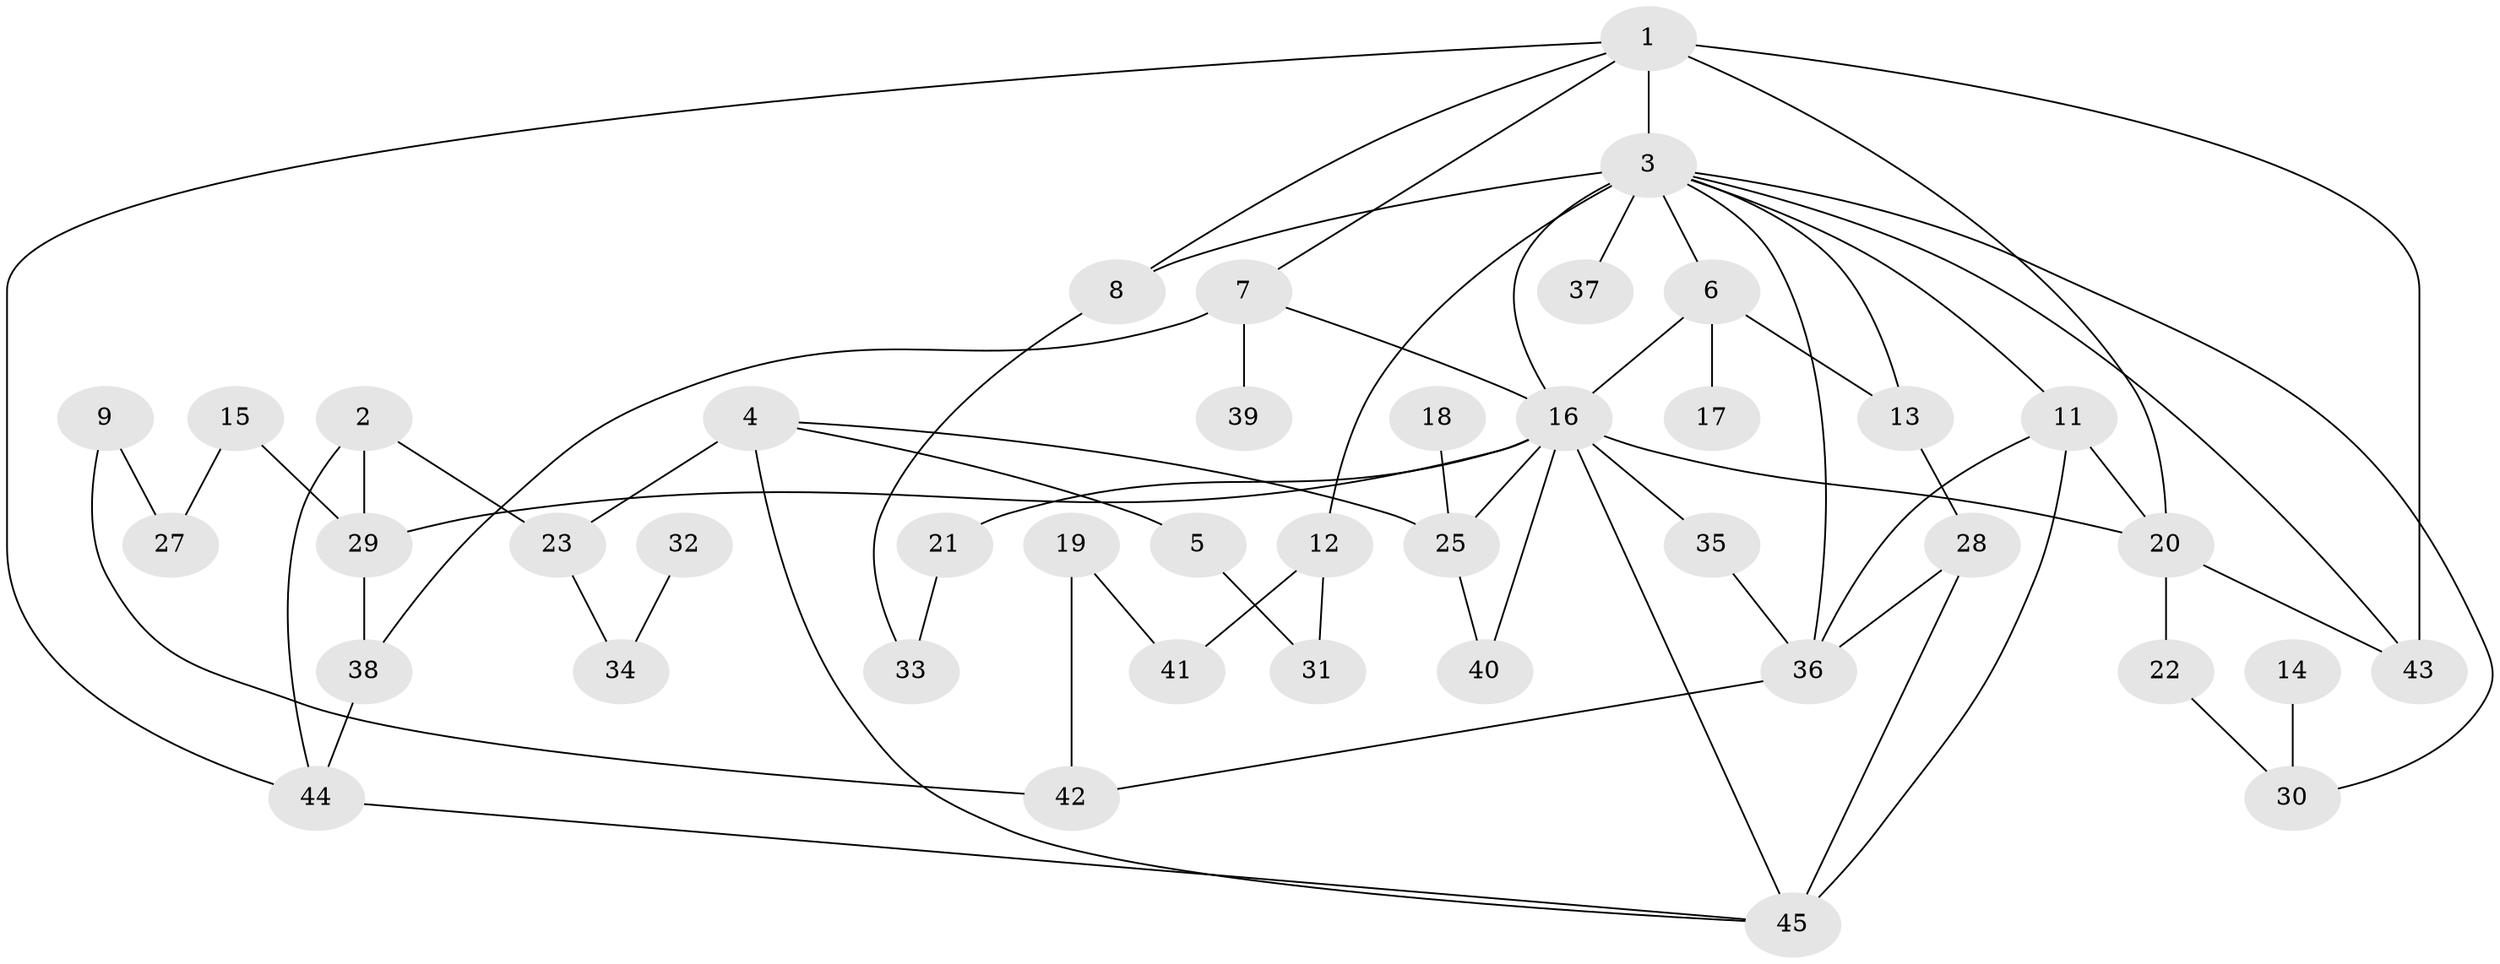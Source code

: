 // original degree distribution, {3: 0.28125, 5: 0.09375, 2: 0.265625, 4: 0.125, 0: 0.046875, 1: 0.125, 7: 0.03125, 6: 0.03125}
// Generated by graph-tools (version 1.1) at 2025/48/03/04/25 22:48:11]
// undirected, 42 vertices, 66 edges
graph export_dot {
  node [color=gray90,style=filled];
  1;
  2;
  3;
  4;
  5;
  6;
  7;
  8;
  9;
  11;
  12;
  13;
  14;
  15;
  16;
  17;
  18;
  19;
  20;
  21;
  22;
  23;
  25;
  27;
  28;
  29;
  30;
  31;
  32;
  33;
  34;
  35;
  36;
  37;
  38;
  39;
  40;
  41;
  42;
  43;
  44;
  45;
  1 -- 3 [weight=2.0];
  1 -- 7 [weight=1.0];
  1 -- 8 [weight=1.0];
  1 -- 20 [weight=1.0];
  1 -- 43 [weight=1.0];
  1 -- 44 [weight=1.0];
  2 -- 23 [weight=1.0];
  2 -- 29 [weight=1.0];
  2 -- 44 [weight=1.0];
  3 -- 6 [weight=1.0];
  3 -- 8 [weight=1.0];
  3 -- 11 [weight=1.0];
  3 -- 12 [weight=1.0];
  3 -- 13 [weight=1.0];
  3 -- 16 [weight=2.0];
  3 -- 30 [weight=1.0];
  3 -- 36 [weight=1.0];
  3 -- 37 [weight=1.0];
  3 -- 43 [weight=1.0];
  4 -- 5 [weight=1.0];
  4 -- 23 [weight=1.0];
  4 -- 25 [weight=1.0];
  4 -- 45 [weight=1.0];
  5 -- 31 [weight=1.0];
  6 -- 13 [weight=1.0];
  6 -- 16 [weight=1.0];
  6 -- 17 [weight=1.0];
  7 -- 16 [weight=2.0];
  7 -- 38 [weight=1.0];
  7 -- 39 [weight=1.0];
  8 -- 33 [weight=1.0];
  9 -- 27 [weight=1.0];
  9 -- 42 [weight=1.0];
  11 -- 20 [weight=1.0];
  11 -- 36 [weight=1.0];
  11 -- 45 [weight=2.0];
  12 -- 31 [weight=1.0];
  12 -- 41 [weight=1.0];
  13 -- 28 [weight=1.0];
  14 -- 30 [weight=1.0];
  15 -- 27 [weight=1.0];
  15 -- 29 [weight=1.0];
  16 -- 20 [weight=1.0];
  16 -- 21 [weight=1.0];
  16 -- 25 [weight=1.0];
  16 -- 29 [weight=1.0];
  16 -- 35 [weight=1.0];
  16 -- 40 [weight=1.0];
  16 -- 45 [weight=1.0];
  18 -- 25 [weight=1.0];
  19 -- 41 [weight=1.0];
  19 -- 42 [weight=1.0];
  20 -- 22 [weight=1.0];
  20 -- 43 [weight=1.0];
  21 -- 33 [weight=1.0];
  22 -- 30 [weight=1.0];
  23 -- 34 [weight=1.0];
  25 -- 40 [weight=1.0];
  28 -- 36 [weight=1.0];
  28 -- 45 [weight=1.0];
  29 -- 38 [weight=1.0];
  32 -- 34 [weight=1.0];
  35 -- 36 [weight=1.0];
  36 -- 42 [weight=1.0];
  38 -- 44 [weight=1.0];
  44 -- 45 [weight=1.0];
}
